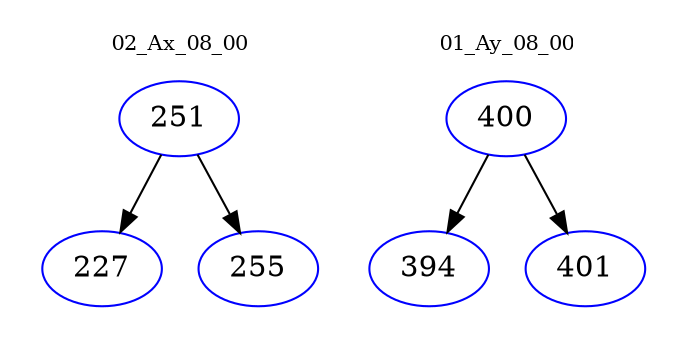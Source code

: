 digraph{
subgraph cluster_0 {
color = white
label = "02_Ax_08_00";
fontsize=10;
T0_251 [label="251", color="blue"]
T0_251 -> T0_227 [color="black"]
T0_227 [label="227", color="blue"]
T0_251 -> T0_255 [color="black"]
T0_255 [label="255", color="blue"]
}
subgraph cluster_1 {
color = white
label = "01_Ay_08_00";
fontsize=10;
T1_400 [label="400", color="blue"]
T1_400 -> T1_394 [color="black"]
T1_394 [label="394", color="blue"]
T1_400 -> T1_401 [color="black"]
T1_401 [label="401", color="blue"]
}
}
